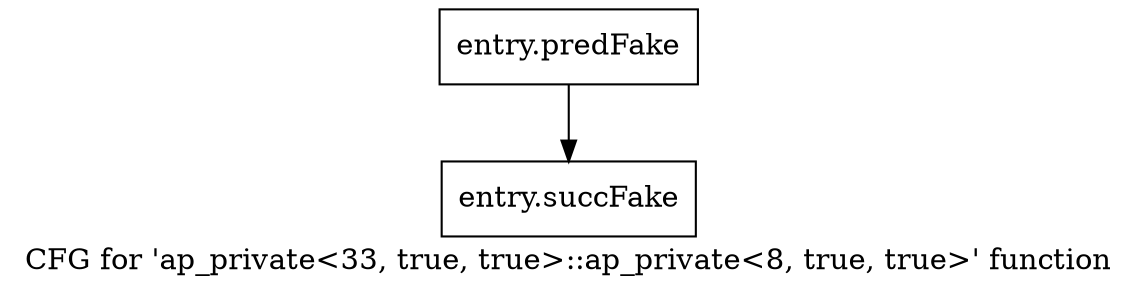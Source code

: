 digraph "CFG for 'ap_private\<33, true, true\>::ap_private\<8, true, true\>' function" {
	label="CFG for 'ap_private\<33, true, true\>::ap_private\<8, true, true\>' function";

	Node0x3c5e160 [shape=record,filename="",linenumber="",label="{entry.predFake}"];
	Node0x3c5e160 -> Node0x3ea2520[ callList="" memoryops="" filename="/tools/Xilinx/Vitis_HLS/2022.1/include/etc/ap_private.h" execusionnum="96"];
	Node0x3ea2520 [shape=record,filename="/tools/Xilinx/Vitis_HLS/2022.1/include/etc/ap_private.h",linenumber="1746",label="{entry.succFake}"];
}
